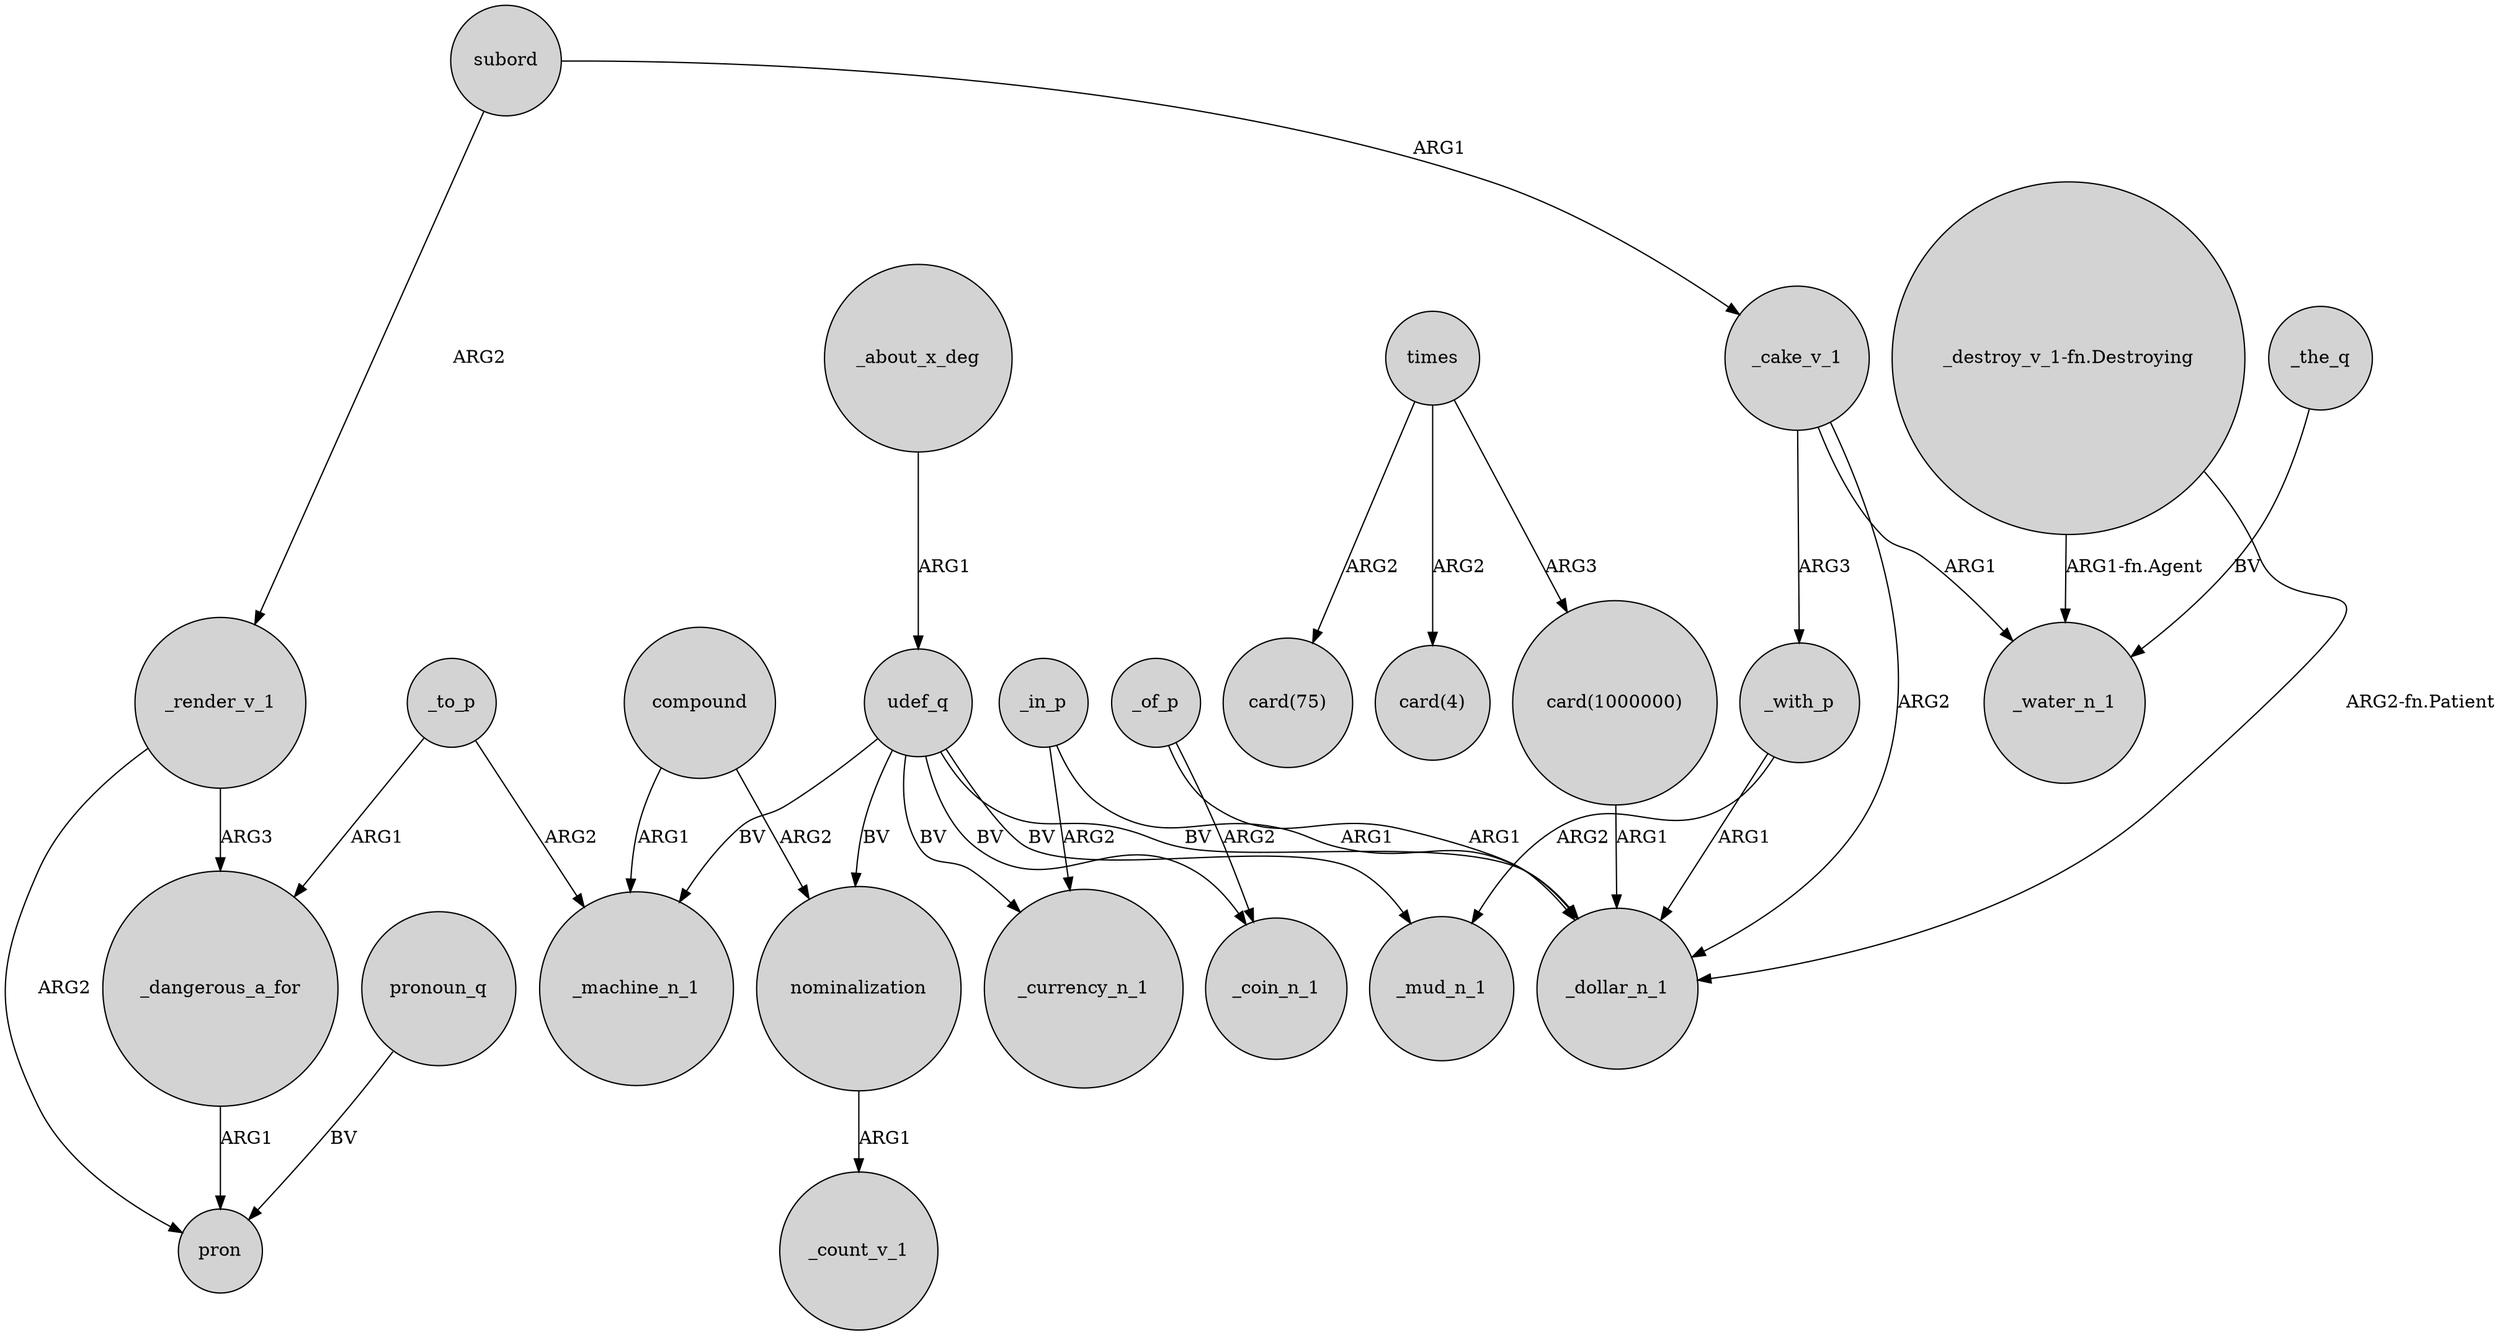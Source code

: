 digraph {
	node [shape=circle style=filled]
	udef_q -> _machine_n_1 [label=BV]
	"card(1000000)" -> _dollar_n_1 [label=ARG1]
	_cake_v_1 -> _dollar_n_1 [label=ARG2]
	nominalization -> _count_v_1 [label=ARG1]
	_of_p -> _coin_n_1 [label=ARG2]
	_dangerous_a_for -> pron [label=ARG1]
	_of_p -> _dollar_n_1 [label=ARG1]
	_cake_v_1 -> _water_n_1 [label=ARG1]
	"_destroy_v_1-fn.Destroying" -> _water_n_1 [label="ARG1-fn.Agent"]
	_the_q -> _water_n_1 [label=BV]
	_render_v_1 -> _dangerous_a_for [label=ARG3]
	compound -> nominalization [label=ARG2]
	_about_x_deg -> udef_q [label=ARG1]
	udef_q -> _currency_n_1 [label=BV]
	compound -> _machine_n_1 [label=ARG1]
	_with_p -> _mud_n_1 [label=ARG2]
	"_destroy_v_1-fn.Destroying" -> _dollar_n_1 [label="ARG2-fn.Patient"]
	pronoun_q -> pron [label=BV]
	times -> "card(4)" [label=ARG2]
	times -> "card(75)" [label=ARG2]
	times -> "card(1000000)" [label=ARG3]
	_to_p -> _dangerous_a_for [label=ARG1]
	_in_p -> _currency_n_1 [label=ARG2]
	subord -> _cake_v_1 [label=ARG1]
	_render_v_1 -> pron [label=ARG2]
	udef_q -> nominalization [label=BV]
	_with_p -> _dollar_n_1 [label=ARG1]
	subord -> _render_v_1 [label=ARG2]
	_cake_v_1 -> _with_p [label=ARG3]
	udef_q -> _mud_n_1 [label=BV]
	_in_p -> _dollar_n_1 [label=ARG1]
	udef_q -> _coin_n_1 [label=BV]
	_to_p -> _machine_n_1 [label=ARG2]
	udef_q -> _dollar_n_1 [label=BV]
}
